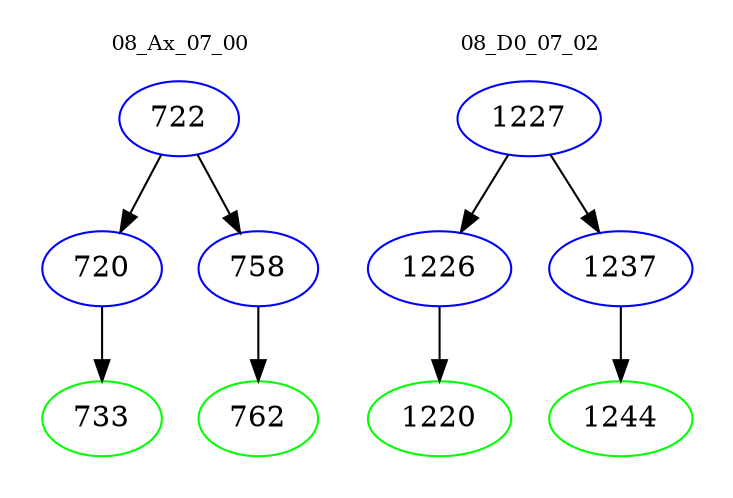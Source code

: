digraph{
subgraph cluster_0 {
color = white
label = "08_Ax_07_00";
fontsize=10;
T0_722 [label="722", color="blue"]
T0_722 -> T0_720 [color="black"]
T0_720 [label="720", color="blue"]
T0_720 -> T0_733 [color="black"]
T0_733 [label="733", color="green"]
T0_722 -> T0_758 [color="black"]
T0_758 [label="758", color="blue"]
T0_758 -> T0_762 [color="black"]
T0_762 [label="762", color="green"]
}
subgraph cluster_1 {
color = white
label = "08_D0_07_02";
fontsize=10;
T1_1227 [label="1227", color="blue"]
T1_1227 -> T1_1226 [color="black"]
T1_1226 [label="1226", color="blue"]
T1_1226 -> T1_1220 [color="black"]
T1_1220 [label="1220", color="green"]
T1_1227 -> T1_1237 [color="black"]
T1_1237 [label="1237", color="blue"]
T1_1237 -> T1_1244 [color="black"]
T1_1244 [label="1244", color="green"]
}
}
